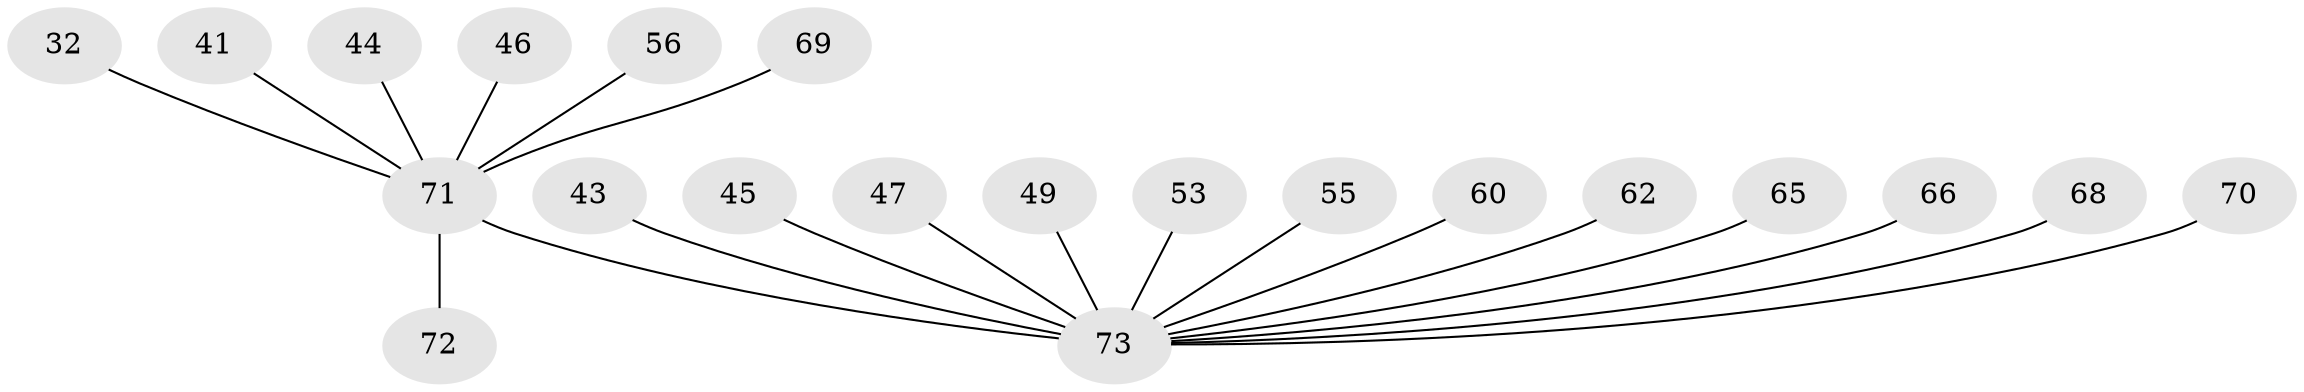 // original degree distribution, {6: 0.0273972602739726, 5: 0.0273972602739726, 7: 0.0410958904109589, 4: 0.0547945205479452, 9: 0.0273972602739726, 12: 0.0136986301369863, 10: 0.0136986301369863, 2: 0.1506849315068493, 3: 0.1232876712328767, 1: 0.5205479452054794}
// Generated by graph-tools (version 1.1) at 2025/59/03/04/25 21:59:04]
// undirected, 21 vertices, 20 edges
graph export_dot {
graph [start="1"]
  node [color=gray90,style=filled];
  32;
  41;
  43;
  44;
  45;
  46;
  47;
  49;
  53 [super="+22"];
  55;
  56;
  60 [super="+18"];
  62 [super="+52+9"];
  65 [super="+20+28"];
  66;
  68 [super="+23"];
  69;
  70;
  71 [super="+67+33+40+59+25+29"];
  72 [super="+58+63"];
  73 [super="+64+17+35+13+8+24+31+36"];
  32 -- 71;
  41 -- 71;
  43 -- 73;
  44 -- 71;
  45 -- 73;
  46 -- 71;
  47 -- 73;
  49 -- 73;
  53 -- 73;
  55 -- 73;
  56 -- 71;
  60 -- 73 [weight=2];
  62 -- 73 [weight=7];
  65 -- 73;
  66 -- 73;
  68 -- 73;
  69 -- 71;
  70 -- 73;
  71 -- 73 [weight=11];
  71 -- 72 [weight=2];
}

